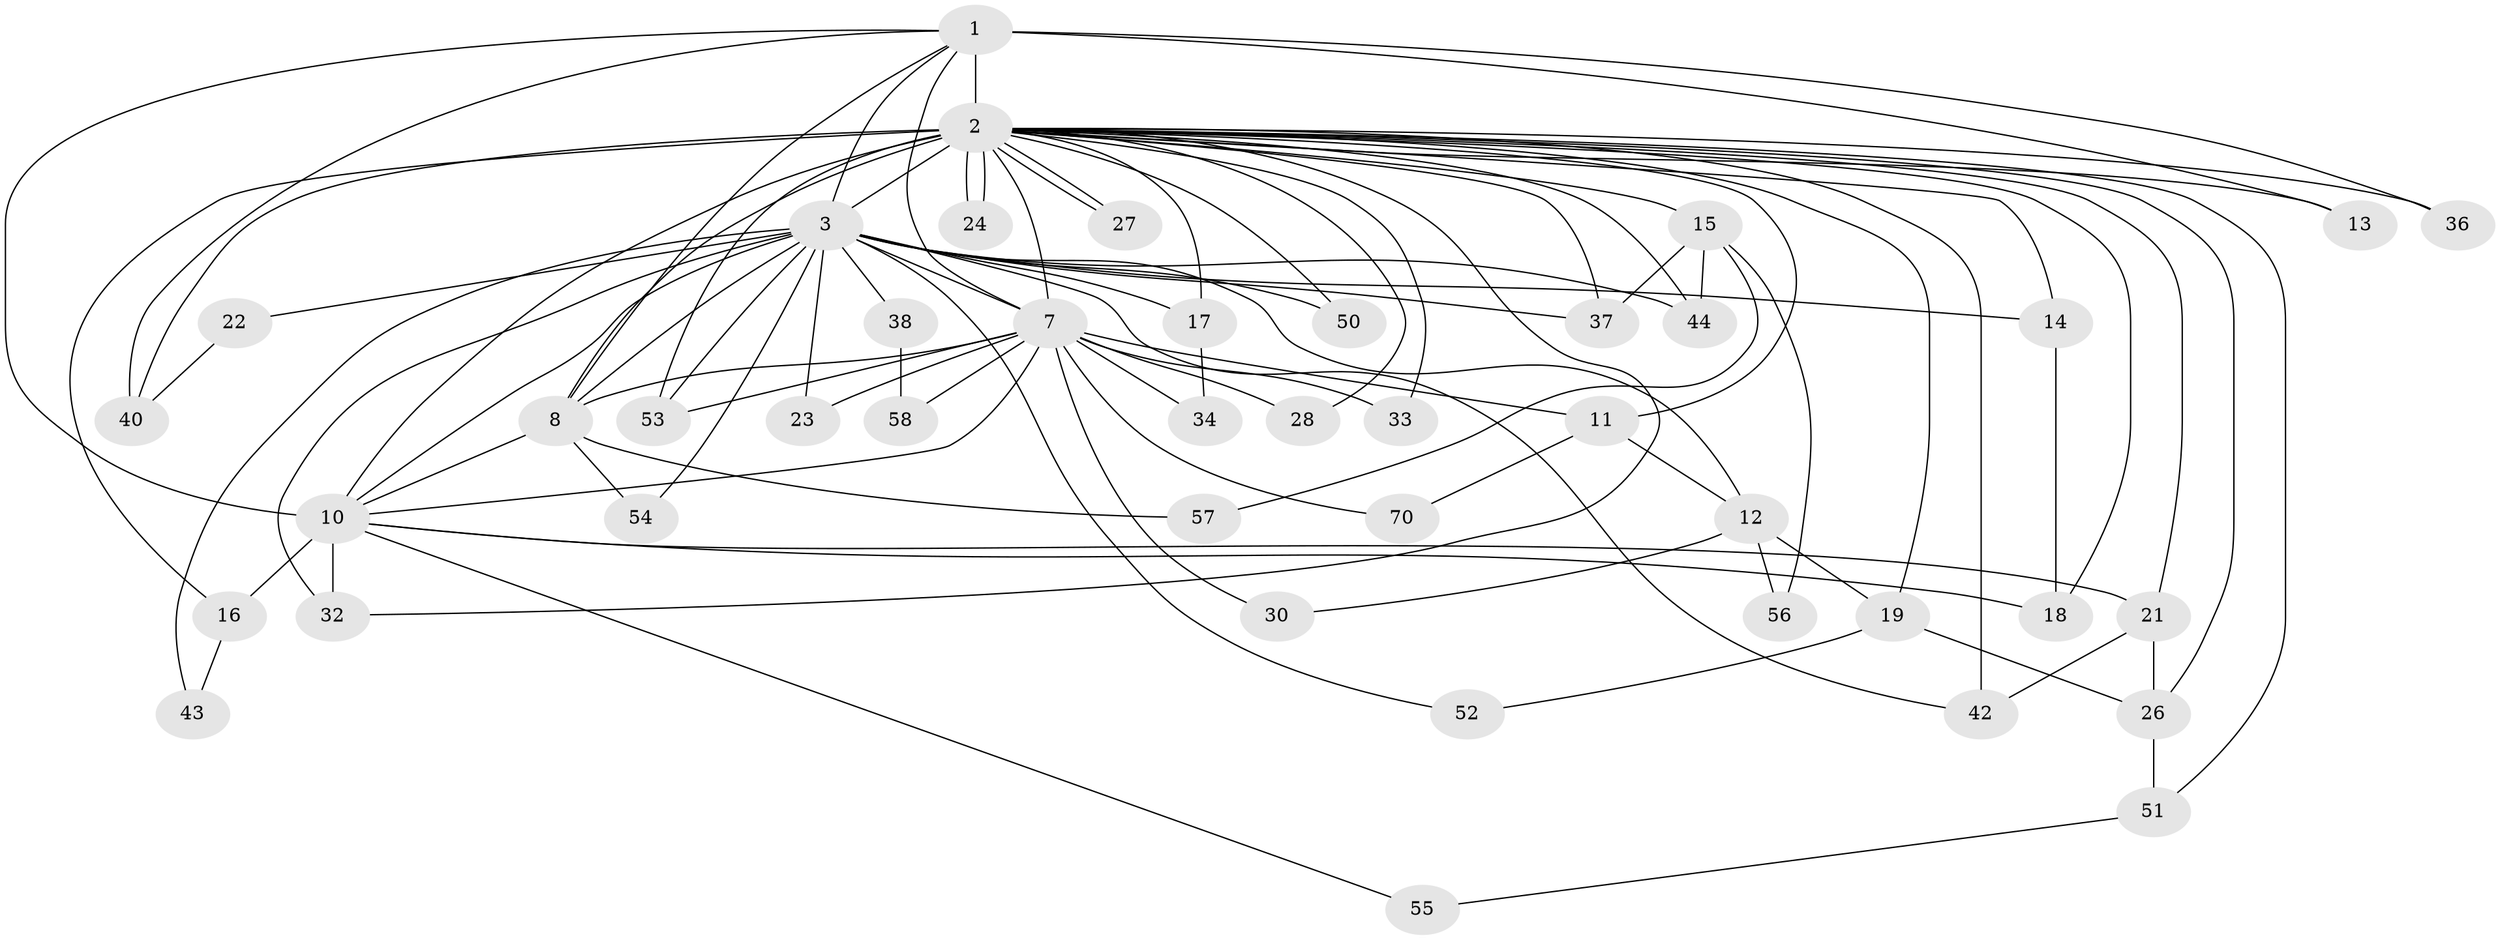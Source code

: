 // original degree distribution, {15: 0.0410958904109589, 22: 0.0136986301369863, 23: 0.0273972602739726, 12: 0.0136986301369863, 21: 0.0136986301369863, 14: 0.0136986301369863, 19: 0.0136986301369863, 4: 0.0821917808219178, 5: 0.0136986301369863, 2: 0.5205479452054794, 3: 0.2328767123287671, 7: 0.0136986301369863}
// Generated by graph-tools (version 1.1) at 2025/17/03/04/25 18:17:29]
// undirected, 43 vertices, 94 edges
graph export_dot {
graph [start="1"]
  node [color=gray90,style=filled];
  1;
  2 [super="+6+66+5+31+9"];
  3 [super="+25+20+4"];
  7 [super="+48"];
  8 [super="+49"];
  10 [super="+59"];
  11;
  12;
  13;
  14;
  15;
  16;
  17;
  18 [super="+65"];
  19;
  21 [super="+35"];
  22;
  23;
  24 [super="+47"];
  26;
  27;
  28;
  30;
  32 [super="+72"];
  33 [super="+67"];
  34;
  36;
  37;
  38;
  40 [super="+71"];
  42 [super="+73"];
  43;
  44 [super="+45"];
  50;
  51;
  52;
  53 [super="+63"];
  54 [super="+69+62"];
  55;
  56;
  57;
  58;
  70;
  1 -- 2 [weight=6];
  1 -- 3 [weight=2];
  1 -- 7;
  1 -- 8 [weight=2];
  1 -- 10;
  1 -- 13;
  1 -- 36;
  1 -- 40;
  2 -- 3 [weight=10];
  2 -- 7 [weight=5];
  2 -- 8 [weight=5];
  2 -- 10 [weight=8];
  2 -- 15 [weight=3];
  2 -- 17;
  2 -- 19;
  2 -- 24 [weight=2];
  2 -- 24;
  2 -- 26;
  2 -- 27;
  2 -- 27;
  2 -- 28;
  2 -- 11;
  2 -- 50;
  2 -- 32;
  2 -- 40;
  2 -- 53;
  2 -- 44;
  2 -- 13;
  2 -- 14;
  2 -- 16;
  2 -- 21;
  2 -- 33;
  2 -- 36;
  2 -- 37;
  2 -- 42;
  2 -- 51;
  2 -- 18;
  3 -- 7 [weight=3];
  3 -- 8 [weight=2];
  3 -- 10 [weight=3];
  3 -- 17;
  3 -- 43;
  3 -- 44;
  3 -- 50;
  3 -- 37;
  3 -- 38 [weight=2];
  3 -- 12;
  3 -- 14;
  3 -- 22;
  3 -- 23;
  3 -- 32;
  3 -- 42;
  3 -- 52;
  3 -- 53;
  3 -- 54 [weight=2];
  7 -- 8;
  7 -- 10;
  7 -- 11;
  7 -- 23;
  7 -- 28;
  7 -- 30;
  7 -- 33 [weight=2];
  7 -- 34;
  7 -- 53;
  7 -- 58;
  7 -- 70;
  8 -- 10;
  8 -- 54 [weight=2];
  8 -- 57;
  10 -- 16;
  10 -- 18;
  10 -- 21;
  10 -- 55;
  10 -- 32;
  11 -- 12;
  11 -- 70;
  12 -- 19;
  12 -- 30;
  12 -- 56;
  14 -- 18;
  15 -- 37;
  15 -- 44;
  15 -- 56;
  15 -- 57;
  16 -- 43;
  17 -- 34;
  19 -- 26;
  19 -- 52;
  21 -- 42;
  21 -- 26;
  22 -- 40;
  26 -- 51;
  38 -- 58;
  51 -- 55;
}
